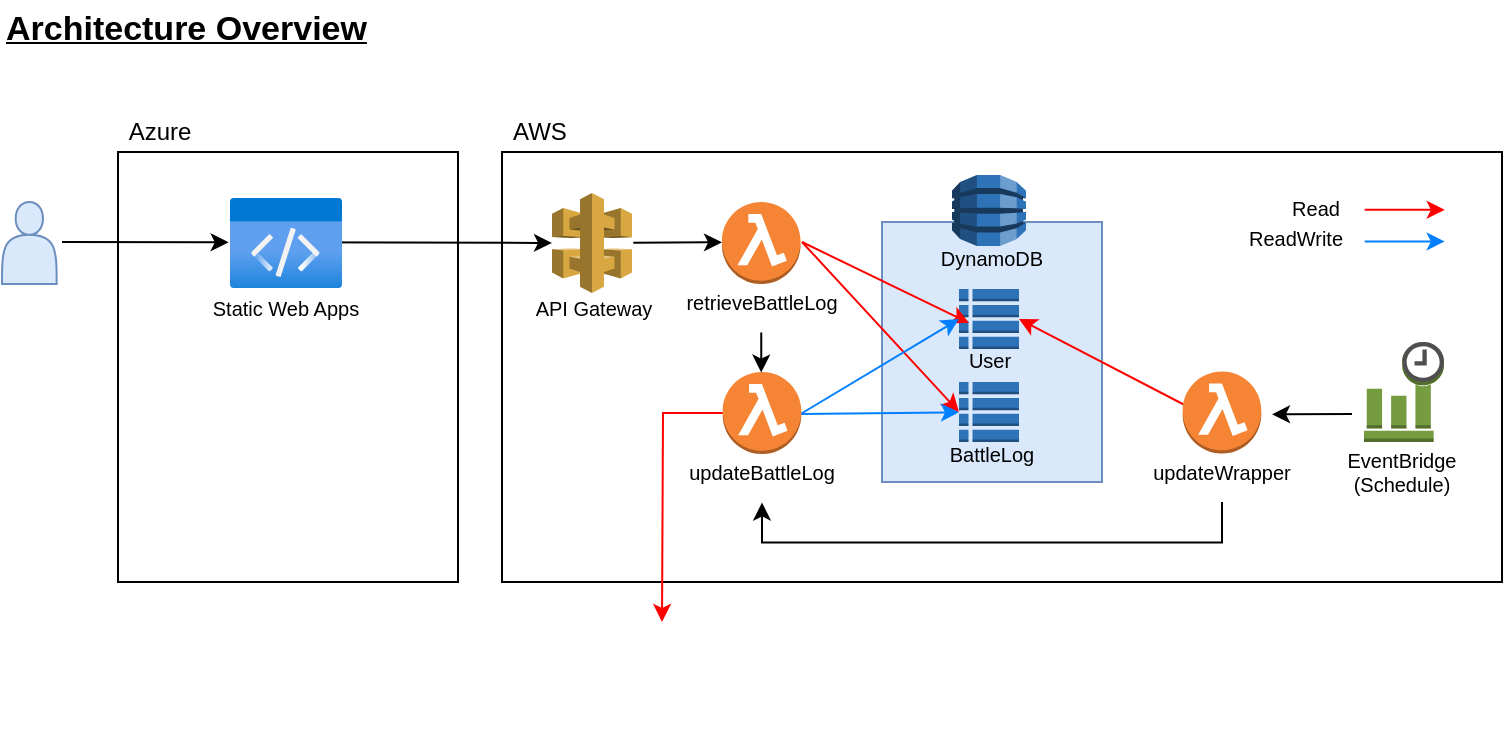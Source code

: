 <mxfile version="22.1.3" type="device" pages="3">
  <diagram id="-Fsm-Zb8NtQA3v9Cre14" name="Architecture Overview">
    <mxGraphModel dx="1031" dy="676" grid="0" gridSize="10" guides="1" tooltips="1" connect="1" arrows="1" fold="1" page="1" pageScale="1" pageWidth="850" pageHeight="1100" math="0" shadow="0">
      <root>
        <mxCell id="0" />
        <mxCell id="1" parent="0" />
        <mxCell id="SLdn9OUWIQRKfOFRABOn-5" value="" style="rounded=0;whiteSpace=wrap;html=1;fillColor=none;" parent="1" vertex="1">
          <mxGeometry x="290" y="96" width="500" height="215" as="geometry" />
        </mxCell>
        <mxCell id="SLdn9OUWIQRKfOFRABOn-28" value="" style="rounded=0;whiteSpace=wrap;html=1;fillColor=#dae8fc;strokeColor=#6c8ebf;" parent="1" vertex="1">
          <mxGeometry x="480" y="131" width="110" height="130" as="geometry" />
        </mxCell>
        <mxCell id="SLdn9OUWIQRKfOFRABOn-45" value="&lt;font style=&quot;font-size: 10px;&quot;&gt;User&lt;/font&gt;" style="text;html=1;strokeColor=none;fillColor=none;align=center;verticalAlign=middle;whiteSpace=wrap;rounded=0;" parent="1" vertex="1">
          <mxGeometry x="483.5" y="185.25" width="100" height="30" as="geometry" />
        </mxCell>
        <mxCell id="SLdn9OUWIQRKfOFRABOn-3" value="" style="rounded=0;whiteSpace=wrap;html=1;fillColor=none;" parent="1" vertex="1">
          <mxGeometry x="98" y="96" width="170" height="215" as="geometry" />
        </mxCell>
        <mxCell id="SLdn9OUWIQRKfOFRABOn-1" value="" style="shape=actor;whiteSpace=wrap;html=1;fillColor=#dae8fc;strokeColor=#6c8ebf;" parent="1" vertex="1">
          <mxGeometry x="40" y="121" width="27.33" height="41" as="geometry" />
        </mxCell>
        <mxCell id="SLdn9OUWIQRKfOFRABOn-4" value="Azure" style="text;html=1;strokeColor=none;fillColor=none;align=center;verticalAlign=middle;whiteSpace=wrap;rounded=0;" parent="1" vertex="1">
          <mxGeometry x="89" y="71" width="60" height="30" as="geometry" />
        </mxCell>
        <mxCell id="SLdn9OUWIQRKfOFRABOn-6" value="AWS" style="text;html=1;strokeColor=none;fillColor=none;align=center;verticalAlign=middle;whiteSpace=wrap;rounded=0;" parent="1" vertex="1">
          <mxGeometry x="279" y="71" width="60" height="30" as="geometry" />
        </mxCell>
        <mxCell id="SLdn9OUWIQRKfOFRABOn-26" style="edgeStyle=orthogonalEdgeStyle;rounded=0;orthogonalLoop=1;jettySize=auto;html=1;exitX=0.5;exitY=1;exitDx=0;exitDy=0;entryX=0.5;entryY=1;entryDx=0;entryDy=0;" parent="1" source="SLdn9OUWIQRKfOFRABOn-51" target="SLdn9OUWIQRKfOFRABOn-41" edge="1">
          <mxGeometry relative="1" as="geometry">
            <mxPoint x="638.145" y="341" as="sourcePoint" />
            <mxPoint x="548.5" y="474.5" as="targetPoint" />
            <Array as="points" />
          </mxGeometry>
        </mxCell>
        <mxCell id="SLdn9OUWIQRKfOFRABOn-13" value="" style="outlineConnect=0;dashed=0;verticalLabelPosition=bottom;verticalAlign=top;align=center;html=1;shape=mxgraph.aws3.dynamo_db;fillColor=#2E73B8;gradientColor=none;" parent="1" vertex="1">
          <mxGeometry x="515" y="107.5" width="37" height="35.5" as="geometry" />
        </mxCell>
        <mxCell id="SLdn9OUWIQRKfOFRABOn-15" value="" style="outlineConnect=0;dashed=0;verticalLabelPosition=bottom;verticalAlign=top;align=center;html=1;shape=mxgraph.aws3.api_gateway;fillColor=#D9A741;gradientColor=none;" parent="1" vertex="1">
          <mxGeometry x="315" y="116.5" width="40" height="50" as="geometry" />
        </mxCell>
        <mxCell id="SLdn9OUWIQRKfOFRABOn-17" value="" style="outlineConnect=0;dashed=0;verticalLabelPosition=bottom;verticalAlign=top;align=center;html=1;shape=mxgraph.aws3.table;fillColor=#2E73B8;gradientColor=none;" parent="1" vertex="1">
          <mxGeometry x="518.5" y="164.5" width="30" height="30" as="geometry" />
        </mxCell>
        <mxCell id="SLdn9OUWIQRKfOFRABOn-18" value="" style="outlineConnect=0;dashed=0;verticalLabelPosition=bottom;verticalAlign=top;align=center;html=1;shape=mxgraph.aws3.table;fillColor=#2E73B8;gradientColor=none;" parent="1" vertex="1">
          <mxGeometry x="518.5" y="211" width="30" height="30" as="geometry" />
        </mxCell>
        <mxCell id="SLdn9OUWIQRKfOFRABOn-19" value="" style="endArrow=classic;html=1;rounded=0;strokeColor=#FF0000;entryX=0;entryY=0.5;entryDx=0;entryDy=0;entryPerimeter=0;" parent="1" edge="1">
          <mxGeometry width="50" height="50" relative="1" as="geometry">
            <mxPoint x="440" y="141" as="sourcePoint" />
            <mxPoint x="523.5" y="181.5" as="targetPoint" />
          </mxGeometry>
        </mxCell>
        <mxCell id="SLdn9OUWIQRKfOFRABOn-21" value="" style="endArrow=classic;html=1;rounded=0;strokeColor=#FF0000;entryX=0;entryY=0.5;entryDx=0;entryDy=0;entryPerimeter=0;" parent="1" target="SLdn9OUWIQRKfOFRABOn-18" edge="1">
          <mxGeometry width="50" height="50" relative="1" as="geometry">
            <mxPoint x="440" y="141" as="sourcePoint" />
            <mxPoint x="534" y="192" as="targetPoint" />
          </mxGeometry>
        </mxCell>
        <mxCell id="SLdn9OUWIQRKfOFRABOn-22" value="" style="endArrow=classic;html=1;rounded=0;strokeColor=#FF0000;entryX=1;entryY=0.5;entryDx=0;entryDy=0;entryPerimeter=0;exitX=0;exitY=0.5;exitDx=0;exitDy=0;exitPerimeter=0;" parent="1" target="SLdn9OUWIQRKfOFRABOn-17" edge="1">
          <mxGeometry width="50" height="50" relative="1" as="geometry">
            <mxPoint x="640" y="227" as="sourcePoint" />
            <mxPoint x="534" y="242" as="targetPoint" />
          </mxGeometry>
        </mxCell>
        <mxCell id="SLdn9OUWIQRKfOFRABOn-23" value="" style="endArrow=classic;html=1;rounded=0;strokeColor=#007FFF;exitX=1;exitY=0.5;exitDx=0;exitDy=0;exitPerimeter=0;" parent="1" target="SLdn9OUWIQRKfOFRABOn-18" edge="1">
          <mxGeometry width="50" height="50" relative="1" as="geometry">
            <mxPoint x="439.29" y="227" as="sourcePoint" />
            <mxPoint x="530" y="91" as="targetPoint" />
          </mxGeometry>
        </mxCell>
        <mxCell id="SLdn9OUWIQRKfOFRABOn-25" value="" style="endArrow=classic;html=1;rounded=0;strokeColor=#007FFF;exitX=1;exitY=0.5;exitDx=0;exitDy=0;exitPerimeter=0;entryX=0;entryY=0.5;entryDx=0;entryDy=0;entryPerimeter=0;" parent="1" target="SLdn9OUWIQRKfOFRABOn-17" edge="1">
          <mxGeometry width="50" height="50" relative="1" as="geometry">
            <mxPoint x="439.29" y="227" as="sourcePoint" />
            <mxPoint x="534" y="241" as="targetPoint" />
          </mxGeometry>
        </mxCell>
        <mxCell id="SLdn9OUWIQRKfOFRABOn-27" style="edgeStyle=orthogonalEdgeStyle;rounded=0;orthogonalLoop=1;jettySize=auto;html=1;strokeColor=#FF0000;exitX=0;exitY=0.5;exitDx=0;exitDy=0;exitPerimeter=0;" parent="1" source="SLdn9OUWIQRKfOFRABOn-40" edge="1">
          <mxGeometry relative="1" as="geometry">
            <mxPoint x="280" y="311" as="sourcePoint" />
            <mxPoint x="370" y="331" as="targetPoint" />
          </mxGeometry>
        </mxCell>
        <mxCell id="SLdn9OUWIQRKfOFRABOn-35" value="" style="group" parent="1" vertex="1" connectable="0">
          <mxGeometry x="657" y="108.5" width="104.36" height="45.5" as="geometry" />
        </mxCell>
        <mxCell id="SLdn9OUWIQRKfOFRABOn-32" value="&lt;font style=&quot;font-size: 10px;&quot;&gt;ReadWrite&lt;/font&gt;" style="text;html=1;strokeColor=none;fillColor=none;align=center;verticalAlign=middle;whiteSpace=wrap;rounded=0;" parent="SLdn9OUWIQRKfOFRABOn-35" vertex="1">
          <mxGeometry y="15.5" width="60" height="30" as="geometry" />
        </mxCell>
        <mxCell id="SLdn9OUWIQRKfOFRABOn-31" value="&lt;font style=&quot;font-size: 10px;&quot;&gt;Read&lt;/font&gt;" style="text;html=1;strokeColor=none;fillColor=none;align=center;verticalAlign=middle;whiteSpace=wrap;rounded=0;" parent="SLdn9OUWIQRKfOFRABOn-35" vertex="1">
          <mxGeometry x="10.36" width="60" height="30" as="geometry" />
        </mxCell>
        <mxCell id="SLdn9OUWIQRKfOFRABOn-33" value="" style="endArrow=classic;html=1;rounded=0;strokeColor=#FF0000;exitX=1;exitY=0.25;exitDx=0;exitDy=0;" parent="SLdn9OUWIQRKfOFRABOn-35" edge="1">
          <mxGeometry width="50" height="50" relative="1" as="geometry">
            <mxPoint x="64.36" y="16.43" as="sourcePoint" />
            <mxPoint x="104.36" y="16.43" as="targetPoint" />
          </mxGeometry>
        </mxCell>
        <mxCell id="SLdn9OUWIQRKfOFRABOn-34" value="" style="endArrow=classic;html=1;rounded=0;strokeColor=#007FFF;exitX=1;exitY=0.25;exitDx=0;exitDy=0;" parent="SLdn9OUWIQRKfOFRABOn-35" edge="1">
          <mxGeometry width="50" height="50" relative="1" as="geometry">
            <mxPoint x="64.36" y="32.21" as="sourcePoint" />
            <mxPoint x="104.36" y="32.21" as="targetPoint" />
          </mxGeometry>
        </mxCell>
        <mxCell id="SLdn9OUWIQRKfOFRABOn-36" value="&lt;font style=&quot;font-size: 10px;&quot;&gt;API Gateway&lt;/font&gt;" style="text;html=1;strokeColor=none;fillColor=none;align=center;verticalAlign=middle;whiteSpace=wrap;rounded=0;" parent="1" vertex="1">
          <mxGeometry x="286" y="159.25" width="100" height="30" as="geometry" />
        </mxCell>
        <mxCell id="SLdn9OUWIQRKfOFRABOn-38" value="" style="group" parent="1" vertex="1" connectable="0">
          <mxGeometry x="369.64" y="121" width="100" height="65.25" as="geometry" />
        </mxCell>
        <mxCell id="SLdn9OUWIQRKfOFRABOn-10" value="" style="outlineConnect=0;dashed=0;verticalLabelPosition=bottom;verticalAlign=top;align=center;html=1;shape=mxgraph.aws3.lambda_function;fillColor=#F58534;gradientColor=none;" parent="SLdn9OUWIQRKfOFRABOn-38" vertex="1">
          <mxGeometry x="30.36" width="39.29" height="41" as="geometry" />
        </mxCell>
        <mxCell id="SLdn9OUWIQRKfOFRABOn-37" value="&lt;font style=&quot;font-size: 10px;&quot;&gt;retrieveBattleLog&lt;/font&gt;" style="text;html=1;strokeColor=none;fillColor=none;align=center;verticalAlign=middle;whiteSpace=wrap;rounded=0;" parent="SLdn9OUWIQRKfOFRABOn-38" vertex="1">
          <mxGeometry y="35.25" width="100" height="30" as="geometry" />
        </mxCell>
        <mxCell id="SLdn9OUWIQRKfOFRABOn-48" value="" style="endArrow=classic;html=1;rounded=0;" parent="SLdn9OUWIQRKfOFRABOn-38" edge="1">
          <mxGeometry width="50" height="50" relative="1" as="geometry">
            <mxPoint x="-13.99" y="20.32" as="sourcePoint" />
            <mxPoint x="30.36" y="20.16" as="targetPoint" />
          </mxGeometry>
        </mxCell>
        <mxCell id="SLdn9OUWIQRKfOFRABOn-39" value="" style="group" parent="1" vertex="1" connectable="0">
          <mxGeometry x="370" y="206" width="100" height="65.25" as="geometry" />
        </mxCell>
        <mxCell id="SLdn9OUWIQRKfOFRABOn-40" value="" style="outlineConnect=0;dashed=0;verticalLabelPosition=bottom;verticalAlign=top;align=center;html=1;shape=mxgraph.aws3.lambda_function;fillColor=#F58534;gradientColor=none;" parent="SLdn9OUWIQRKfOFRABOn-39" vertex="1">
          <mxGeometry x="30.36" width="39.29" height="41" as="geometry" />
        </mxCell>
        <mxCell id="SLdn9OUWIQRKfOFRABOn-41" value="&lt;font style=&quot;font-size: 10px;&quot;&gt;updateBattleLog&lt;/font&gt;" style="text;html=1;strokeColor=none;fillColor=none;align=center;verticalAlign=middle;whiteSpace=wrap;rounded=0;" parent="SLdn9OUWIQRKfOFRABOn-39" vertex="1">
          <mxGeometry y="35.25" width="100" height="30" as="geometry" />
        </mxCell>
        <mxCell id="SLdn9OUWIQRKfOFRABOn-42" value="" style="endArrow=classic;html=1;rounded=0;entryX=-0.012;entryY=0.515;entryDx=0;entryDy=0;entryPerimeter=0;" parent="1" edge="1">
          <mxGeometry width="50" height="50" relative="1" as="geometry">
            <mxPoint x="70" y="141" as="sourcePoint" />
            <mxPoint x="153.328" y="141.183" as="targetPoint" />
          </mxGeometry>
        </mxCell>
        <mxCell id="SLdn9OUWIQRKfOFRABOn-43" value="" style="endArrow=classic;html=1;rounded=0;" parent="1" edge="1">
          <mxGeometry width="50" height="50" relative="1" as="geometry">
            <mxPoint x="176" y="141.16" as="sourcePoint" />
            <mxPoint x="315" y="141.457" as="targetPoint" />
          </mxGeometry>
        </mxCell>
        <mxCell id="SLdn9OUWIQRKfOFRABOn-44" value="&lt;font style=&quot;font-size: 10px;&quot;&gt;DynamoDB&lt;/font&gt;" style="text;html=1;strokeColor=none;fillColor=none;align=center;verticalAlign=middle;whiteSpace=wrap;rounded=0;" parent="1" vertex="1">
          <mxGeometry x="485" y="134.25" width="100" height="30" as="geometry" />
        </mxCell>
        <mxCell id="SLdn9OUWIQRKfOFRABOn-47" value="&lt;font style=&quot;font-size: 10px;&quot;&gt;BattleLog&lt;/font&gt;" style="text;html=1;strokeColor=none;fillColor=none;align=center;verticalAlign=middle;whiteSpace=wrap;rounded=0;" parent="1" vertex="1">
          <mxGeometry x="485" y="232" width="100" height="30" as="geometry" />
        </mxCell>
        <mxCell id="SLdn9OUWIQRKfOFRABOn-49" value="" style="group" parent="1" vertex="1" connectable="0">
          <mxGeometry x="600" y="205.75" width="100" height="65.25" as="geometry" />
        </mxCell>
        <mxCell id="SLdn9OUWIQRKfOFRABOn-50" value="" style="outlineConnect=0;dashed=0;verticalLabelPosition=bottom;verticalAlign=top;align=center;html=1;shape=mxgraph.aws3.lambda_function;fillColor=#F58534;gradientColor=none;" parent="SLdn9OUWIQRKfOFRABOn-49" vertex="1">
          <mxGeometry x="30.36" width="39.29" height="41" as="geometry" />
        </mxCell>
        <mxCell id="SLdn9OUWIQRKfOFRABOn-51" value="&lt;font style=&quot;font-size: 10px;&quot;&gt;updateWrapper&lt;/font&gt;" style="text;html=1;strokeColor=none;fillColor=none;align=center;verticalAlign=middle;whiteSpace=wrap;rounded=0;" parent="SLdn9OUWIQRKfOFRABOn-49" vertex="1">
          <mxGeometry y="35.25" width="100" height="30" as="geometry" />
        </mxCell>
        <mxCell id="SLdn9OUWIQRKfOFRABOn-53" value="" style="group" parent="1" vertex="1" connectable="0">
          <mxGeometry x="690" y="191" width="100" height="80" as="geometry" />
        </mxCell>
        <mxCell id="SLdn9OUWIQRKfOFRABOn-16" value="" style="outlineConnect=0;dashed=0;verticalLabelPosition=bottom;verticalAlign=top;align=center;html=1;shape=mxgraph.aws3.event_time_based;fillColor=#759C3E;gradientColor=none;" parent="SLdn9OUWIQRKfOFRABOn-53" vertex="1">
          <mxGeometry x="31" width="40" height="50" as="geometry" />
        </mxCell>
        <mxCell id="SLdn9OUWIQRKfOFRABOn-52" value="&lt;font style=&quot;font-size: 10px;&quot;&gt;EventBridge&lt;br style=&quot;font-size: 10px;&quot;&gt;(Schedule)&lt;br style=&quot;font-size: 10px;&quot;&gt;&lt;/font&gt;" style="text;html=1;strokeColor=none;fillColor=none;align=center;verticalAlign=middle;whiteSpace=wrap;rounded=0;fontSize=10;" parent="SLdn9OUWIQRKfOFRABOn-53" vertex="1">
          <mxGeometry y="50" width="100" height="30" as="geometry" />
        </mxCell>
        <mxCell id="SLdn9OUWIQRKfOFRABOn-55" value="" style="endArrow=classic;html=1;rounded=0;" parent="SLdn9OUWIQRKfOFRABOn-53" edge="1">
          <mxGeometry width="50" height="50" relative="1" as="geometry">
            <mxPoint x="25" y="36" as="sourcePoint" />
            <mxPoint x="-15" y="36.16" as="targetPoint" />
          </mxGeometry>
        </mxCell>
        <mxCell id="SLdn9OUWIQRKfOFRABOn-56" value="" style="shape=image;verticalLabelPosition=bottom;labelBackgroundColor=default;verticalAlign=top;aspect=fixed;imageAspect=0;image=https://www.streetfighter.com/6/buckler/assets/images/common/logo_buckler_ja.png;" parent="1" vertex="1">
          <mxGeometry x="301.63" y="331" width="183.37" height="60" as="geometry" />
        </mxCell>
        <mxCell id="SLdn9OUWIQRKfOFRABOn-59" value="" style="group" parent="1" vertex="1" connectable="0">
          <mxGeometry x="132" y="118.75" width="100" height="70.5" as="geometry" />
        </mxCell>
        <mxCell id="SLdn9OUWIQRKfOFRABOn-2" value="" style="image;aspect=fixed;html=1;points=[];align=center;fontSize=12;image=img/lib/azure2/general/Code.svg;" parent="SLdn9OUWIQRKfOFRABOn-59" vertex="1">
          <mxGeometry x="22" width="56" height="45.5" as="geometry" />
        </mxCell>
        <mxCell id="SLdn9OUWIQRKfOFRABOn-29" value="&lt;font style=&quot;font-size: 10px;&quot;&gt;Static Web Apps&lt;/font&gt;" style="text;html=1;strokeColor=none;fillColor=none;align=center;verticalAlign=middle;whiteSpace=wrap;rounded=0;" parent="SLdn9OUWIQRKfOFRABOn-59" vertex="1">
          <mxGeometry y="40.5" width="100" height="30" as="geometry" />
        </mxCell>
        <mxCell id="SLdn9OUWIQRKfOFRABOn-61" style="edgeStyle=orthogonalEdgeStyle;rounded=0;orthogonalLoop=1;jettySize=auto;html=1;exitX=0.5;exitY=1;exitDx=0;exitDy=0;" parent="1" source="SLdn9OUWIQRKfOFRABOn-37" target="SLdn9OUWIQRKfOFRABOn-40" edge="1">
          <mxGeometry relative="1" as="geometry" />
        </mxCell>
        <mxCell id="QjS1-dtSFMJ1I2xEOOv9-1" value="&lt;b&gt;&lt;font style=&quot;font-size: 17px;&quot;&gt;&lt;u&gt;Architecture Overview&lt;/u&gt;&lt;/font&gt;&lt;/b&gt;" style="text;html=1;strokeColor=none;fillColor=none;align=left;verticalAlign=middle;whiteSpace=wrap;rounded=0;" parent="1" vertex="1">
          <mxGeometry x="40" y="20" width="210" height="30" as="geometry" />
        </mxCell>
      </root>
    </mxGraphModel>
  </diagram>
  <diagram id="R5gwErk_It804KRlVkgy" name="DB Design">
    <mxGraphModel dx="1031" dy="676" grid="0" gridSize="10" guides="1" tooltips="1" connect="1" arrows="1" fold="1" page="1" pageScale="1" pageWidth="850" pageHeight="1100" math="0" shadow="0">
      <root>
        <mxCell id="0" />
        <mxCell id="1" parent="0" />
        <mxCell id="MRrxhiVudbIoeR27RYw8-7" value="下記の２つのテーブルを定義する。&lt;br&gt;- &lt;b&gt;User&lt;/b&gt;&lt;br&gt;&amp;nbsp; - データ取得対象ユーザーの情報を保持する。&lt;br&gt;&amp;nbsp; - 対戦情報に含まれない「現在使用しているキャラクター」、及び「現在使用しているキャラクターのLP」を保持する。&lt;br&gt;- &lt;b&gt;BattleLog&lt;/b&gt;&lt;br&gt;&amp;nbsp; - 対戦情報を保持する。&lt;br&gt;&amp;nbsp; - BUCKLER&#39;S BOOT CAMPから取得したオリジナルのJSONと、参照機能用に情報を絞った縮小版のJSONを保持する。&lt;br&gt;&amp;nbsp; - プライマリキーは下記の通り。&lt;br&gt;&amp;nbsp; &amp;nbsp; - パーティションキー : UserCode&lt;br&gt;&amp;nbsp; &amp;nbsp; - ソートキー : UploadedAt&lt;br&gt;&amp;nbsp; - セカンダリインデックスは作成しない。&lt;br&gt;&lt;br&gt;&lt;b&gt;サイズの見積り&lt;/b&gt;&lt;br&gt;- 1レコードは約4.5KB&lt;br&gt;&amp;nbsp; - オリジナルのJSON : 約3.6KB&lt;br&gt;&amp;nbsp; - 縮小版のJSON : 約0.6KB&lt;br&gt;- DBに格納するデータ量は最終的なレコード件数を200万件と想定すると 4.5KB * 2000000 = 9GB（無料枠内の25GBに収まる）&lt;br&gt;- 参照機能から1度にクエリするデータ量は１日100対戦したとして10日分の1,000件。0.6KB * 1000 = 0.6MB" style="text;html=1;strokeColor=#666666;fillColor=#f5f5f5;align=left;verticalAlign=top;whiteSpace=wrap;rounded=0;fontColor=#333333;spacingLeft=3;" parent="1" vertex="1">
          <mxGeometry x="50" y="80" width="740" height="280" as="geometry" />
        </mxCell>
        <mxCell id="MRrxhiVudbIoeR27RYw8-1" value="DynamoDB Table Design" style="text;html=1;strokeColor=none;fillColor=none;align=center;verticalAlign=middle;whiteSpace=wrap;rounded=0;fontStyle=5;fontSize=17;" parent="1" vertex="1">
          <mxGeometry x="27" y="30" width="210" height="30" as="geometry" />
        </mxCell>
        <mxCell id="MRrxhiVudbIoeR27RYw8-2" value="BattleLog" style="swimlane;fontStyle=0;childLayout=stackLayout;horizontal=1;startSize=30;horizontalStack=0;resizeParent=1;resizeParentMax=0;resizeLast=0;collapsible=1;marginBottom=0;whiteSpace=wrap;html=1;" parent="1" vertex="1">
          <mxGeometry x="320" y="410" width="140" height="150" as="geometry">
            <mxRectangle x="55" y="70" width="90" height="30" as="alternateBounds" />
          </mxGeometry>
        </mxCell>
        <mxCell id="MRrxhiVudbIoeR27RYw8-3" value="[P] UserCode" style="text;strokeColor=none;fillColor=none;align=left;verticalAlign=middle;spacingLeft=4;spacingRight=4;overflow=hidden;points=[[0,0.5],[1,0.5]];portConstraint=eastwest;rotatable=0;whiteSpace=wrap;html=1;" parent="MRrxhiVudbIoeR27RYw8-2" vertex="1">
          <mxGeometry y="30" width="140" height="30" as="geometry" />
        </mxCell>
        <mxCell id="MRrxhiVudbIoeR27RYw8-4" value="[S] UploadedAt" style="text;strokeColor=none;fillColor=none;align=left;verticalAlign=middle;spacingLeft=4;spacingRight=4;overflow=hidden;points=[[0,0.5],[1,0.5]];portConstraint=eastwest;rotatable=0;whiteSpace=wrap;html=1;" parent="MRrxhiVudbIoeR27RYw8-2" vertex="1">
          <mxGeometry y="60" width="140" height="30" as="geometry" />
        </mxCell>
        <mxCell id="MRrxhiVudbIoeR27RYw8-5" value="Replay" style="text;strokeColor=none;fillColor=none;align=left;verticalAlign=middle;spacingLeft=4;spacingRight=4;overflow=hidden;points=[[0,0.5],[1,0.5]];portConstraint=eastwest;rotatable=0;whiteSpace=wrap;html=1;" parent="MRrxhiVudbIoeR27RYw8-2" vertex="1">
          <mxGeometry y="90" width="140" height="30" as="geometry" />
        </mxCell>
        <mxCell id="R9ICjo6Tj-ol_J4_DQli-5" value="ReplayReduced" style="text;strokeColor=none;fillColor=none;align=left;verticalAlign=middle;spacingLeft=4;spacingRight=4;overflow=hidden;points=[[0,0.5],[1,0.5]];portConstraint=eastwest;rotatable=0;whiteSpace=wrap;html=1;" parent="MRrxhiVudbIoeR27RYw8-2" vertex="1">
          <mxGeometry y="120" width="140" height="30" as="geometry" />
        </mxCell>
        <mxCell id="MRrxhiVudbIoeR27RYw8-8" value="&lt;div style=&quot;font-size: 7px;&quot;&gt;&lt;span style=&quot;background-color: initial;&quot;&gt;&lt;br&gt;&lt;/span&gt;&lt;/div&gt;&lt;div style=&quot;font-size: 7px;&quot;&gt;&lt;span style=&quot;background-color: initial;&quot;&gt;&lt;br&gt;&lt;/span&gt;&lt;/div&gt;&lt;div style=&quot;font-size: 7px;&quot;&gt;&lt;span style=&quot;background-color: initial;&quot;&gt;&lt;br&gt;&lt;/span&gt;&lt;/div&gt;&lt;div style=&quot;font-size: 7px;&quot;&gt;&lt;span style=&quot;background-color: initial;&quot;&gt;&amp;nbsp; &amp;nbsp; &amp;nbsp; &amp;nbsp; &quot;player2_info&quot;: {&lt;/span&gt;&lt;br&gt;&lt;/div&gt;&lt;div style=&quot;font-size: 7px;&quot;&gt;&amp;nbsp; &amp;nbsp; &amp;nbsp; &amp;nbsp; &amp;nbsp; &quot;allow_cross_play&quot;: true,&lt;/div&gt;&lt;div style=&quot;font-size: 7px;&quot;&gt;&amp;nbsp; &amp;nbsp; &amp;nbsp; &amp;nbsp; &amp;nbsp; &quot;battle_input_type&quot;: 1,&lt;/div&gt;&lt;div style=&quot;font-size: 7px;&quot;&gt;&amp;nbsp; &amp;nbsp; &amp;nbsp; &amp;nbsp; &amp;nbsp; &quot;character_id&quot;: 12,&lt;/div&gt;&lt;div style=&quot;font-size: 7px;&quot;&gt;&amp;nbsp; &amp;nbsp; &amp;nbsp; &amp;nbsp; &amp;nbsp; &quot;home_id&quot;: 85,&lt;/div&gt;&lt;div style=&quot;font-size: 7px;&quot;&gt;&amp;nbsp; &amp;nbsp; &amp;nbsp; &amp;nbsp; &amp;nbsp; &quot;league_point&quot;: 15623,&lt;/div&gt;&lt;div style=&quot;font-size: 7px;&quot;&gt;&amp;nbsp; &amp;nbsp; &amp;nbsp; &amp;nbsp; &amp;nbsp; &quot;league_rank&quot;: 28,&lt;/div&gt;&lt;div style=&quot;font-size: 7px;&quot;&gt;&amp;nbsp; &amp;nbsp; &amp;nbsp; &amp;nbsp; &amp;nbsp; &quot;main_circle&quot;: {&lt;/div&gt;&lt;div style=&quot;font-size: 7px;&quot;&gt;&amp;nbsp; &amp;nbsp; &amp;nbsp; &amp;nbsp; &amp;nbsp; &amp;nbsp; &quot;circle_id&quot;: &quot;&quot;,&lt;/div&gt;&lt;div style=&quot;font-size: 7px;&quot;&gt;&amp;nbsp; &amp;nbsp; &amp;nbsp; &amp;nbsp; &amp;nbsp; &amp;nbsp; &quot;circle_name&quot;: &quot;&quot;,&lt;/div&gt;&lt;div style=&quot;font-size: 7px;&quot;&gt;&amp;nbsp; &amp;nbsp; &amp;nbsp; &amp;nbsp; &amp;nbsp; &amp;nbsp; &quot;data_exist&quot;: false,&lt;/div&gt;&lt;div style=&quot;font-size: 7px;&quot;&gt;&amp;nbsp; &amp;nbsp; &amp;nbsp; &amp;nbsp; &amp;nbsp; &amp;nbsp; &quot;emblem&quot;: {&lt;/div&gt;&lt;div style=&quot;font-size: 7px;&quot;&gt;&amp;nbsp; &amp;nbsp; &amp;nbsp; &amp;nbsp; &amp;nbsp; &amp;nbsp; &amp;nbsp; &quot;emblem_base&quot;: 0,&lt;/div&gt;&lt;div style=&quot;font-size: 7px;&quot;&gt;&amp;nbsp; &amp;nbsp; &amp;nbsp; &amp;nbsp; &amp;nbsp; &amp;nbsp; &amp;nbsp; &quot;emblem_base_color&quot;: 0,&lt;/div&gt;&lt;div style=&quot;font-size: 7px;&quot;&gt;&amp;nbsp; &amp;nbsp; &amp;nbsp; &amp;nbsp; &amp;nbsp; &amp;nbsp; &amp;nbsp; &quot;emblem_frame&quot;: 0,&lt;/div&gt;&lt;div style=&quot;font-size: 7px;&quot;&gt;&amp;nbsp; &amp;nbsp; &amp;nbsp; &amp;nbsp; &amp;nbsp; &amp;nbsp; &amp;nbsp; &quot;emblem_frame_color&quot;: 0,&lt;/div&gt;&lt;div style=&quot;font-size: 7px;&quot;&gt;&amp;nbsp; &amp;nbsp; &amp;nbsp; &amp;nbsp; &amp;nbsp; &amp;nbsp; &amp;nbsp; &quot;emblem_pattern&quot;: 0,&lt;/div&gt;&lt;div style=&quot;font-size: 7px;&quot;&gt;&amp;nbsp; &amp;nbsp; &amp;nbsp; &amp;nbsp; &amp;nbsp; &amp;nbsp; &amp;nbsp; &quot;emblem_pattern_color&quot;: 0,&lt;/div&gt;&lt;div style=&quot;font-size: 7px;&quot;&gt;&amp;nbsp; &amp;nbsp; &amp;nbsp; &amp;nbsp; &amp;nbsp; &amp;nbsp; &amp;nbsp; &quot;emblem_pattern_horizontal_inversion&quot;: false,&lt;/div&gt;&lt;div style=&quot;font-size: 7px;&quot;&gt;&amp;nbsp; &amp;nbsp; &amp;nbsp; &amp;nbsp; &amp;nbsp; &amp;nbsp; &amp;nbsp; &quot;emblem_pattern_vertical_inversion&quot;: false,&lt;/div&gt;&lt;div style=&quot;font-size: 7px;&quot;&gt;&amp;nbsp; &amp;nbsp; &amp;nbsp; &amp;nbsp; &amp;nbsp; &amp;nbsp; &amp;nbsp; &quot;emblem_processing&quot;: 0,&lt;/div&gt;&lt;div style=&quot;font-size: 7px;&quot;&gt;&amp;nbsp; &amp;nbsp; &amp;nbsp; &amp;nbsp; &amp;nbsp; &amp;nbsp; &amp;nbsp; &quot;emblem_symbol1&quot;: 0,&lt;/div&gt;&lt;div style=&quot;font-size: 7px;&quot;&gt;&amp;nbsp; &amp;nbsp; &amp;nbsp; &amp;nbsp; &amp;nbsp; &amp;nbsp; &amp;nbsp; &quot;emblem_symbol1_clipping&quot;: false,&lt;/div&gt;&lt;div style=&quot;font-size: 7px;&quot;&gt;&amp;nbsp; &amp;nbsp; &amp;nbsp; &amp;nbsp; &amp;nbsp; &amp;nbsp; &amp;nbsp; &quot;emblem_symbol1_color&quot;: 0,&lt;/div&gt;&lt;div style=&quot;font-size: 7px;&quot;&gt;&amp;nbsp; &amp;nbsp; &amp;nbsp; &amp;nbsp; &amp;nbsp; &amp;nbsp; &amp;nbsp; &quot;emblem_symbol1_horizontal_inversion&quot;: false,&lt;/div&gt;&lt;div style=&quot;font-size: 7px;&quot;&gt;&amp;nbsp; &amp;nbsp; &amp;nbsp; &amp;nbsp; &amp;nbsp; &amp;nbsp; &amp;nbsp; &quot;emblem_symbol1_vertical_inversion&quot;: false,&lt;/div&gt;&lt;div style=&quot;font-size: 7px;&quot;&gt;&amp;nbsp; &amp;nbsp; &amp;nbsp; &amp;nbsp; &amp;nbsp; &amp;nbsp; &amp;nbsp; &quot;emblem_symbol2&quot;: 0,&lt;/div&gt;&lt;div style=&quot;font-size: 7px;&quot;&gt;&amp;nbsp; &amp;nbsp; &amp;nbsp; &amp;nbsp; &amp;nbsp; &amp;nbsp; &amp;nbsp; &quot;emblem_symbol2_clipping&quot;: false,&lt;/div&gt;&lt;div style=&quot;font-size: 7px;&quot;&gt;&amp;nbsp; &amp;nbsp; &amp;nbsp; &amp;nbsp; &amp;nbsp; &amp;nbsp; &amp;nbsp; &quot;emblem_symbol2_color&quot;: 0,&lt;/div&gt;&lt;div style=&quot;font-size: 7px;&quot;&gt;&amp;nbsp; &amp;nbsp; &amp;nbsp; &amp;nbsp; &amp;nbsp; &amp;nbsp; &amp;nbsp; &quot;emblem_symbol2_horizontal_inversion&quot;: false,&lt;/div&gt;&lt;div style=&quot;font-size: 7px;&quot;&gt;&amp;nbsp; &amp;nbsp; &amp;nbsp; &amp;nbsp; &amp;nbsp; &amp;nbsp; &amp;nbsp; &quot;emblem_symbol2_vertical_inversion&quot;: false&lt;/div&gt;&lt;div style=&quot;font-size: 7px;&quot;&gt;&amp;nbsp; &amp;nbsp; &amp;nbsp; &amp;nbsp; &amp;nbsp; &amp;nbsp; },&lt;/div&gt;&lt;div style=&quot;font-size: 7px;&quot;&gt;&amp;nbsp; &amp;nbsp; &amp;nbsp; &amp;nbsp; &amp;nbsp; &amp;nbsp; &quot;leader&quot;: {&lt;/div&gt;&lt;div style=&quot;font-size: 7px;&quot;&gt;&amp;nbsp; &amp;nbsp; &amp;nbsp; &amp;nbsp; &amp;nbsp; &amp;nbsp; &amp;nbsp; &quot;fighter_id&quot;: &quot;&quot;,&lt;/div&gt;&lt;div style=&quot;font-size: 7px;&quot;&gt;&amp;nbsp; &amp;nbsp; &amp;nbsp; &amp;nbsp; &amp;nbsp; &amp;nbsp; &amp;nbsp; &quot;platform_id&quot;: 0,&lt;/div&gt;&lt;div style=&quot;font-size: 7px;&quot;&gt;&amp;nbsp; &amp;nbsp; &amp;nbsp; &amp;nbsp; &amp;nbsp; &amp;nbsp; &amp;nbsp; &quot;short_id&quot;: 0&lt;/div&gt;&lt;div style=&quot;font-size: 7px;&quot;&gt;&amp;nbsp; &amp;nbsp; &amp;nbsp; &amp;nbsp; &amp;nbsp; &amp;nbsp; }&lt;/div&gt;&lt;div style=&quot;font-size: 7px;&quot;&gt;&amp;nbsp; &amp;nbsp; &amp;nbsp; &amp;nbsp; &amp;nbsp; },&lt;/div&gt;&lt;div style=&quot;font-size: 7px;&quot;&gt;&amp;nbsp; &amp;nbsp; &amp;nbsp; &amp;nbsp; &amp;nbsp; &quot;master_league&quot;: 0,&lt;/div&gt;&lt;div style=&quot;font-size: 7px;&quot;&gt;&amp;nbsp; &amp;nbsp; &amp;nbsp; &amp;nbsp; &amp;nbsp; &quot;master_rating&quot;: 0,&lt;/div&gt;&lt;div style=&quot;font-size: 7px;&quot;&gt;&amp;nbsp; &amp;nbsp; &amp;nbsp; &amp;nbsp; &amp;nbsp; &quot;master_rating_ranking&quot;: 0,&lt;/div&gt;&lt;div style=&quot;font-size: 7px;&quot;&gt;&amp;nbsp; &amp;nbsp; &amp;nbsp; &amp;nbsp; &amp;nbsp; &quot;player&quot;: {&lt;/div&gt;&lt;div style=&quot;font-size: 7px;&quot;&gt;&amp;nbsp; &amp;nbsp; &amp;nbsp; &amp;nbsp; &amp;nbsp; &amp;nbsp; &quot;fighter_id&quot;: &quot;Fluffypanda&quot;,&lt;/div&gt;&lt;div style=&quot;font-size: 7px;&quot;&gt;&amp;nbsp; &amp;nbsp; &amp;nbsp; &amp;nbsp; &amp;nbsp; &amp;nbsp; &quot;platform_id&quot;: 2,&lt;/div&gt;&lt;div style=&quot;font-size: 7px;&quot;&gt;&amp;nbsp; &amp;nbsp; &amp;nbsp; &amp;nbsp; &amp;nbsp; &amp;nbsp; &quot;short_id&quot;: 3106646257,&lt;/div&gt;&lt;div style=&quot;font-size: 7px;&quot;&gt;&amp;nbsp; &amp;nbsp; &amp;nbsp; &amp;nbsp; &amp;nbsp; &amp;nbsp; &quot;platform_name&quot;: &quot;PlayStation&quot;,&lt;/div&gt;&lt;div style=&quot;font-size: 7px;&quot;&gt;&amp;nbsp; &amp;nbsp; &amp;nbsp; &amp;nbsp; &amp;nbsp; &amp;nbsp; &quot;platform_tool_name&quot;: &quot;playstation&quot;&lt;/div&gt;&lt;div style=&quot;font-size: 7px;&quot;&gt;&amp;nbsp; &amp;nbsp; &amp;nbsp; &amp;nbsp; &amp;nbsp; },&lt;/div&gt;&lt;div style=&quot;font-size: 7px;&quot;&gt;&amp;nbsp; &amp;nbsp; &amp;nbsp; &amp;nbsp; &amp;nbsp; &quot;playing_character_id&quot;: 12,&lt;/div&gt;&lt;div style=&quot;font-size: 7px;&quot;&gt;&amp;nbsp; &amp;nbsp; &amp;nbsp; &amp;nbsp; &amp;nbsp; &quot;round_results&quot;: [&lt;/div&gt;&lt;div style=&quot;font-size: 7px;&quot;&gt;&amp;nbsp; &amp;nbsp; &amp;nbsp; &amp;nbsp; &amp;nbsp; &amp;nbsp; 0,&lt;/div&gt;&lt;div style=&quot;font-size: 7px;&quot;&gt;&amp;nbsp; &amp;nbsp; &amp;nbsp; &amp;nbsp; &amp;nbsp; &amp;nbsp; 1,&lt;/div&gt;&lt;div style=&quot;font-size: 7px;&quot;&gt;&amp;nbsp; &amp;nbsp; &amp;nbsp; &amp;nbsp; &amp;nbsp; &amp;nbsp; 2&lt;/div&gt;&lt;div style=&quot;font-size: 7px;&quot;&gt;&amp;nbsp; &amp;nbsp; &amp;nbsp; &amp;nbsp; &amp;nbsp; ],&lt;/div&gt;&lt;div style=&quot;font-size: 7px;&quot;&gt;&amp;nbsp; &amp;nbsp; &amp;nbsp; &amp;nbsp; &amp;nbsp; &quot;title_plate&quot;: 10001,&lt;/div&gt;&lt;div style=&quot;font-size: 7px;&quot;&gt;&amp;nbsp; &amp;nbsp; &amp;nbsp; &amp;nbsp; &amp;nbsp; &quot;character_name&quot;: &quot;リリー&quot;,&lt;/div&gt;&lt;div style=&quot;font-size: 7px;&quot;&gt;&amp;nbsp; &amp;nbsp; &amp;nbsp; &amp;nbsp; &amp;nbsp; &quot;character_tool_name&quot;: &quot;lily&quot;,&lt;/div&gt;&lt;div style=&quot;font-size: 7px;&quot;&gt;&amp;nbsp; &amp;nbsp; &amp;nbsp; &amp;nbsp; &amp;nbsp; &quot;playing_character_name&quot;: &quot;リリー&quot;,&lt;/div&gt;&lt;div style=&quot;font-size: 7px;&quot;&gt;&amp;nbsp; &amp;nbsp; &amp;nbsp; &amp;nbsp; &amp;nbsp; &quot;playing_character_tool_name&quot;: &quot;lily&quot;,&lt;/div&gt;&lt;div style=&quot;font-size: 7px;&quot;&gt;&amp;nbsp; &amp;nbsp; &amp;nbsp; &amp;nbsp; &amp;nbsp; &quot;title_data&quot;: {&lt;/div&gt;&lt;div style=&quot;font-size: 7px;&quot;&gt;&amp;nbsp; &amp;nbsp; &amp;nbsp; &amp;nbsp; &amp;nbsp; &amp;nbsp; &quot;title_data_id&quot;: 10001,&lt;/div&gt;&lt;div style=&quot;font-size: 7px;&quot;&gt;&amp;nbsp; &amp;nbsp; &amp;nbsp; &amp;nbsp; &amp;nbsp; &amp;nbsp; &quot;title_data_grade_id&quot;: 1,&lt;/div&gt;&lt;div style=&quot;font-size: 7px;&quot;&gt;&amp;nbsp; &amp;nbsp; &amp;nbsp; &amp;nbsp; &amp;nbsp; &amp;nbsp; &quot;title_data_grade_name&quot;: &quot;銅&quot;,&lt;/div&gt;&lt;div style=&quot;font-size: 7px;&quot;&gt;&amp;nbsp; &amp;nbsp; &amp;nbsp; &amp;nbsp; &amp;nbsp; &amp;nbsp; &quot;title_data_plate_id&quot;: 122,&lt;/div&gt;&lt;div style=&quot;font-size: 7px;&quot;&gt;&amp;nbsp; &amp;nbsp; &amp;nbsp; &amp;nbsp; &amp;nbsp; &amp;nbsp; &quot;title_data_plate_name&quot;: &quot;122-8bb65d811510d0e60b605476864239&quot;,&lt;/div&gt;&lt;div style=&quot;font-size: 7px;&quot;&gt;&amp;nbsp; &amp;nbsp; &amp;nbsp; &amp;nbsp; &amp;nbsp; &amp;nbsp; &quot;title_data_val&quot;: &quot;よろしくお願いします&quot;&lt;/div&gt;&lt;div style=&quot;font-size: 7px;&quot;&gt;&amp;nbsp; &amp;nbsp; &amp;nbsp; &amp;nbsp; &amp;nbsp; },&lt;/div&gt;&lt;div style=&quot;font-size: 7px;&quot;&gt;&amp;nbsp; &amp;nbsp; &amp;nbsp; &amp;nbsp; &amp;nbsp; &quot;battle_input_type_name&quot;: &quot;[t]モダン&quot;&lt;/div&gt;&lt;div style=&quot;font-size: 7px;&quot;&gt;&amp;nbsp; &amp;nbsp; &amp;nbsp; &amp;nbsp; },&lt;/div&gt;&lt;div style=&quot;font-size: 7px;&quot;&gt;&lt;font color=&quot;#ff0000&quot;&gt;&amp;nbsp; &amp;nbsp; &amp;nbsp; &amp;nbsp; &quot;replay_battle_sub_type&quot;: 1,&lt;/font&gt;&lt;/div&gt;&lt;div style=&quot;font-size: 7px;&quot;&gt;&lt;font color=&quot;#ff0000&quot;&gt;&amp;nbsp; &amp;nbsp; &amp;nbsp; &amp;nbsp; &quot;replay_battle_type&quot;: 1,&lt;/font&gt;&lt;/div&gt;&lt;div style=&quot;font-size: 7px;&quot;&gt;&lt;font color=&quot;#ff0000&quot;&gt;&amp;nbsp; &amp;nbsp; &amp;nbsp; &amp;nbsp; &quot;replay_id&quot;: &quot;C446A6PY6&quot;,&lt;/font&gt;&lt;/div&gt;&lt;div style=&quot;font-size: 7px;&quot;&gt;&lt;font color=&quot;#ff0000&quot;&gt;&amp;nbsp; &amp;nbsp; &amp;nbsp; &amp;nbsp; &quot;uploaded_at&quot;: 1698299683,&lt;/font&gt;&lt;/div&gt;&lt;div style=&quot;font-size: 7px;&quot;&gt;&lt;font color=&quot;#ff0000&quot;&gt;&amp;nbsp; &amp;nbsp; &amp;nbsp; &amp;nbsp; &quot;views&quot;: 0,&lt;/font&gt;&lt;/div&gt;&lt;div style=&quot;font-size: 7px;&quot;&gt;&lt;font color=&quot;#ff0000&quot;&gt;&amp;nbsp; &amp;nbsp; &amp;nbsp; &amp;nbsp; &quot;replay_battle_type_name&quot;: &quot;RANKED MATCH&quot;,&lt;/font&gt;&lt;/div&gt;&lt;div style=&quot;font-size: 7px;&quot;&gt;&lt;font color=&quot;#ff0000&quot;&gt;&amp;nbsp; &amp;nbsp; &amp;nbsp; &amp;nbsp; &quot;replay_battle_sub_type_name&quot;: &quot;[t]サブタイプなし&quot;&lt;/font&gt;&lt;/div&gt;&lt;div style=&quot;font-size: 7px;&quot;&gt;&amp;nbsp; &amp;nbsp; &amp;nbsp; }&lt;/div&gt;" style="text;html=1;strokeColor=#d6b656;fillColor=#fff2cc;align=left;verticalAlign=top;whiteSpace=wrap;rounded=0;fontSize=7;" parent="1" vertex="1">
          <mxGeometry x="361" y="633" width="270" height="680" as="geometry" />
        </mxCell>
        <mxCell id="MRrxhiVudbIoeR27RYw8-9" value="&lt;div style=&quot;font-size: 7px;&quot;&gt;&amp;nbsp; &amp;nbsp; &amp;nbsp; {&lt;/div&gt;&lt;div style=&quot;font-size: 7px;&quot;&gt;&lt;font color=&quot;#ff0000&quot;&gt;&amp;nbsp; &amp;nbsp; &amp;nbsp; &amp;nbsp; &quot;battle_version&quot;: 10002000,&lt;/font&gt;&lt;/div&gt;&lt;div style=&quot;font-size: 7px;&quot;&gt;&lt;font color=&quot;#ff0000&quot;&gt;&amp;nbsp; &amp;nbsp; &amp;nbsp; &amp;nbsp; &quot;is_registered&quot;: false,&lt;/font&gt;&lt;/div&gt;&lt;div style=&quot;font-size: 7px;&quot;&gt;&amp;nbsp; &amp;nbsp; &amp;nbsp; &amp;nbsp; &quot;player1_info&quot;: {&lt;/div&gt;&lt;div style=&quot;font-size: 7px;&quot;&gt;&amp;nbsp; &amp;nbsp; &amp;nbsp; &amp;nbsp; &amp;nbsp; &quot;allow_cross_play&quot;: true,&lt;/div&gt;&lt;div style=&quot;font-size: 7px;&quot;&gt;&amp;nbsp; &amp;nbsp; &amp;nbsp; &amp;nbsp; &amp;nbsp; &quot;battle_input_type&quot;: 0,&lt;/div&gt;&lt;div style=&quot;font-size: 7px;&quot;&gt;&amp;nbsp; &amp;nbsp; &amp;nbsp; &amp;nbsp; &amp;nbsp; &quot;character_id&quot;: 2,&lt;/div&gt;&lt;div style=&quot;font-size: 7px;&quot;&gt;&amp;nbsp; &amp;nbsp; &amp;nbsp; &amp;nbsp; &amp;nbsp; &quot;home_id&quot;: 85,&lt;/div&gt;&lt;div style=&quot;font-size: 7px;&quot;&gt;&amp;nbsp; &amp;nbsp; &amp;nbsp; &amp;nbsp; &amp;nbsp; &quot;league_point&quot;: 15101,&lt;/div&gt;&lt;div style=&quot;font-size: 7px;&quot;&gt;&amp;nbsp; &amp;nbsp; &amp;nbsp; &amp;nbsp; &amp;nbsp; &quot;league_rank&quot;: 27,&lt;/div&gt;&lt;div style=&quot;font-size: 7px;&quot;&gt;&amp;nbsp; &amp;nbsp; &amp;nbsp; &amp;nbsp; &amp;nbsp; &quot;main_circle&quot;: {&lt;/div&gt;&lt;div style=&quot;font-size: 7px;&quot;&gt;&amp;nbsp; &amp;nbsp; &amp;nbsp; &amp;nbsp; &amp;nbsp; &amp;nbsp; &quot;circle_id&quot;: &quot;&quot;,&lt;/div&gt;&lt;div style=&quot;font-size: 7px;&quot;&gt;&amp;nbsp; &amp;nbsp; &amp;nbsp; &amp;nbsp; &amp;nbsp; &amp;nbsp; &quot;circle_name&quot;: &quot;&quot;,&lt;/div&gt;&lt;div style=&quot;font-size: 7px;&quot;&gt;&amp;nbsp; &amp;nbsp; &amp;nbsp; &amp;nbsp; &amp;nbsp; &amp;nbsp; &quot;data_exist&quot;: false,&lt;/div&gt;&lt;div style=&quot;font-size: 7px;&quot;&gt;&amp;nbsp; &amp;nbsp; &amp;nbsp; &amp;nbsp; &amp;nbsp; &amp;nbsp; &quot;emblem&quot;: {&lt;/div&gt;&lt;div style=&quot;font-size: 7px;&quot;&gt;&amp;nbsp; &amp;nbsp; &amp;nbsp; &amp;nbsp; &amp;nbsp; &amp;nbsp; &amp;nbsp; &quot;emblem_base&quot;: 0,&lt;/div&gt;&lt;div style=&quot;font-size: 7px;&quot;&gt;&amp;nbsp; &amp;nbsp; &amp;nbsp; &amp;nbsp; &amp;nbsp; &amp;nbsp; &amp;nbsp; &quot;emblem_base_color&quot;: 0,&lt;/div&gt;&lt;div style=&quot;font-size: 7px;&quot;&gt;&amp;nbsp; &amp;nbsp; &amp;nbsp; &amp;nbsp; &amp;nbsp; &amp;nbsp; &amp;nbsp; &quot;emblem_frame&quot;: 0,&lt;/div&gt;&lt;div style=&quot;font-size: 7px;&quot;&gt;&amp;nbsp; &amp;nbsp; &amp;nbsp; &amp;nbsp; &amp;nbsp; &amp;nbsp; &amp;nbsp; &quot;emblem_frame_color&quot;: 0,&lt;/div&gt;&lt;div style=&quot;font-size: 7px;&quot;&gt;&amp;nbsp; &amp;nbsp; &amp;nbsp; &amp;nbsp; &amp;nbsp; &amp;nbsp; &amp;nbsp; &quot;emblem_pattern&quot;: 0,&lt;/div&gt;&lt;div style=&quot;font-size: 7px;&quot;&gt;&amp;nbsp; &amp;nbsp; &amp;nbsp; &amp;nbsp; &amp;nbsp; &amp;nbsp; &amp;nbsp; &quot;emblem_pattern_color&quot;: 0,&lt;/div&gt;&lt;div style=&quot;font-size: 7px;&quot;&gt;&amp;nbsp; &amp;nbsp; &amp;nbsp; &amp;nbsp; &amp;nbsp; &amp;nbsp; &amp;nbsp; &quot;emblem_pattern_horizontal_inversion&quot;: false,&lt;/div&gt;&lt;div style=&quot;font-size: 7px;&quot;&gt;&amp;nbsp; &amp;nbsp; &amp;nbsp; &amp;nbsp; &amp;nbsp; &amp;nbsp; &amp;nbsp; &quot;emblem_pattern_vertical_inversion&quot;: false,&lt;/div&gt;&lt;div style=&quot;font-size: 7px;&quot;&gt;&amp;nbsp; &amp;nbsp; &amp;nbsp; &amp;nbsp; &amp;nbsp; &amp;nbsp; &amp;nbsp; &quot;emblem_processing&quot;: 0,&lt;/div&gt;&lt;div style=&quot;font-size: 7px;&quot;&gt;&amp;nbsp; &amp;nbsp; &amp;nbsp; &amp;nbsp; &amp;nbsp; &amp;nbsp; &amp;nbsp; &quot;emblem_symbol1&quot;: 0,&lt;/div&gt;&lt;div style=&quot;font-size: 7px;&quot;&gt;&amp;nbsp; &amp;nbsp; &amp;nbsp; &amp;nbsp; &amp;nbsp; &amp;nbsp; &amp;nbsp; &quot;emblem_symbol1_clipping&quot;: false,&lt;/div&gt;&lt;div style=&quot;font-size: 7px;&quot;&gt;&amp;nbsp; &amp;nbsp; &amp;nbsp; &amp;nbsp; &amp;nbsp; &amp;nbsp; &amp;nbsp; &quot;emblem_symbol1_color&quot;: 0,&lt;/div&gt;&lt;div style=&quot;font-size: 7px;&quot;&gt;&amp;nbsp; &amp;nbsp; &amp;nbsp; &amp;nbsp; &amp;nbsp; &amp;nbsp; &amp;nbsp; &quot;emblem_symbol1_horizontal_inversion&quot;: false,&lt;/div&gt;&lt;div style=&quot;font-size: 7px;&quot;&gt;&amp;nbsp; &amp;nbsp; &amp;nbsp; &amp;nbsp; &amp;nbsp; &amp;nbsp; &amp;nbsp; &quot;emblem_symbol1_vertical_inversion&quot;: false,&lt;/div&gt;&lt;div style=&quot;font-size: 7px;&quot;&gt;&amp;nbsp; &amp;nbsp; &amp;nbsp; &amp;nbsp; &amp;nbsp; &amp;nbsp; &amp;nbsp; &quot;emblem_symbol2&quot;: 0,&lt;/div&gt;&lt;div style=&quot;font-size: 7px;&quot;&gt;&amp;nbsp; &amp;nbsp; &amp;nbsp; &amp;nbsp; &amp;nbsp; &amp;nbsp; &amp;nbsp; &quot;emblem_symbol2_clipping&quot;: false,&lt;/div&gt;&lt;div style=&quot;font-size: 7px;&quot;&gt;&amp;nbsp; &amp;nbsp; &amp;nbsp; &amp;nbsp; &amp;nbsp; &amp;nbsp; &amp;nbsp; &quot;emblem_symbol2_color&quot;: 0,&lt;/div&gt;&lt;div style=&quot;font-size: 7px;&quot;&gt;&amp;nbsp; &amp;nbsp; &amp;nbsp; &amp;nbsp; &amp;nbsp; &amp;nbsp; &amp;nbsp; &quot;emblem_symbol2_horizontal_inversion&quot;: false,&lt;/div&gt;&lt;div style=&quot;font-size: 7px;&quot;&gt;&amp;nbsp; &amp;nbsp; &amp;nbsp; &amp;nbsp; &amp;nbsp; &amp;nbsp; &amp;nbsp; &quot;emblem_symbol2_vertical_inversion&quot;: false&lt;/div&gt;&lt;div style=&quot;font-size: 7px;&quot;&gt;&amp;nbsp; &amp;nbsp; &amp;nbsp; &amp;nbsp; &amp;nbsp; &amp;nbsp; },&lt;/div&gt;&lt;div style=&quot;font-size: 7px;&quot;&gt;&amp;nbsp; &amp;nbsp; &amp;nbsp; &amp;nbsp; &amp;nbsp; &amp;nbsp; &quot;leader&quot;: {&lt;/div&gt;&lt;div style=&quot;font-size: 7px;&quot;&gt;&amp;nbsp; &amp;nbsp; &amp;nbsp; &amp;nbsp; &amp;nbsp; &amp;nbsp; &amp;nbsp; &quot;fighter_id&quot;: &quot;&quot;,&lt;/div&gt;&lt;div style=&quot;font-size: 7px;&quot;&gt;&amp;nbsp; &amp;nbsp; &amp;nbsp; &amp;nbsp; &amp;nbsp; &amp;nbsp; &amp;nbsp; &quot;platform_id&quot;: 0,&lt;/div&gt;&lt;div style=&quot;font-size: 7px;&quot;&gt;&amp;nbsp; &amp;nbsp; &amp;nbsp; &amp;nbsp; &amp;nbsp; &amp;nbsp; &amp;nbsp; &quot;short_id&quot;: 0&lt;/div&gt;&lt;div style=&quot;font-size: 7px;&quot;&gt;&amp;nbsp; &amp;nbsp; &amp;nbsp; &amp;nbsp; &amp;nbsp; &amp;nbsp; }&lt;/div&gt;&lt;div style=&quot;font-size: 7px;&quot;&gt;&amp;nbsp; &amp;nbsp; &amp;nbsp; &amp;nbsp; &amp;nbsp; },&lt;/div&gt;&lt;div style=&quot;font-size: 7px;&quot;&gt;&amp;nbsp; &amp;nbsp; &amp;nbsp; &amp;nbsp; &amp;nbsp; &quot;master_league&quot;: 0,&lt;/div&gt;&lt;div style=&quot;font-size: 7px;&quot;&gt;&amp;nbsp; &amp;nbsp; &amp;nbsp; &amp;nbsp; &amp;nbsp; &quot;master_rating&quot;: 0,&lt;/div&gt;&lt;div style=&quot;font-size: 7px;&quot;&gt;&amp;nbsp; &amp;nbsp; &amp;nbsp; &amp;nbsp; &amp;nbsp; &quot;master_rating_ranking&quot;: 0,&lt;/div&gt;&lt;div style=&quot;font-size: 7px;&quot;&gt;&amp;nbsp; &amp;nbsp; &amp;nbsp; &amp;nbsp; &amp;nbsp; &quot;player&quot;: {&lt;/div&gt;&lt;div style=&quot;font-size: 7px;&quot;&gt;&amp;nbsp; &amp;nbsp; &amp;nbsp; &amp;nbsp; &amp;nbsp; &amp;nbsp; &quot;fighter_id&quot;: &quot;しゃにむに&quot;,&lt;/div&gt;&lt;div style=&quot;font-size: 7px;&quot;&gt;&amp;nbsp; &amp;nbsp; &amp;nbsp; &amp;nbsp; &amp;nbsp; &amp;nbsp; &quot;platform_id&quot;: 5,&lt;/div&gt;&lt;div style=&quot;font-size: 7px;&quot;&gt;&amp;nbsp; &amp;nbsp; &amp;nbsp; &amp;nbsp; &amp;nbsp; &amp;nbsp; &quot;short_id&quot;: 3582778214,&lt;/div&gt;&lt;div style=&quot;font-size: 7px;&quot;&gt;&amp;nbsp; &amp;nbsp; &amp;nbsp; &amp;nbsp; &amp;nbsp; &amp;nbsp; &quot;platform_name&quot;: &quot;CrossPlatform&quot;,&lt;/div&gt;&lt;div style=&quot;font-size: 7px;&quot;&gt;&amp;nbsp; &amp;nbsp; &amp;nbsp; &amp;nbsp; &amp;nbsp; &amp;nbsp; &quot;platform_tool_name&quot;: &quot;cross&quot;&lt;/div&gt;&lt;div style=&quot;font-size: 7px;&quot;&gt;&amp;nbsp; &amp;nbsp; &amp;nbsp; &amp;nbsp; &amp;nbsp; },&lt;/div&gt;&lt;div style=&quot;font-size: 7px;&quot;&gt;&amp;nbsp; &amp;nbsp; &amp;nbsp; &amp;nbsp; &amp;nbsp; &quot;playing_character_id&quot;: 2,&lt;/div&gt;&lt;div style=&quot;font-size: 7px;&quot;&gt;&amp;nbsp; &amp;nbsp; &amp;nbsp; &amp;nbsp; &amp;nbsp; &quot;round_results&quot;: [&lt;/div&gt;&lt;div style=&quot;font-size: 7px;&quot;&gt;&amp;nbsp; &amp;nbsp; &amp;nbsp; &amp;nbsp; &amp;nbsp; &amp;nbsp; 1,&lt;/div&gt;&lt;div style=&quot;font-size: 7px;&quot;&gt;&amp;nbsp; &amp;nbsp; &amp;nbsp; &amp;nbsp; &amp;nbsp; &amp;nbsp; 0,&lt;/div&gt;&lt;div style=&quot;font-size: 7px;&quot;&gt;&amp;nbsp; &amp;nbsp; &amp;nbsp; &amp;nbsp; &amp;nbsp; &amp;nbsp; 0&lt;/div&gt;&lt;div style=&quot;font-size: 7px;&quot;&gt;&amp;nbsp; &amp;nbsp; &amp;nbsp; &amp;nbsp; &amp;nbsp; ],&lt;/div&gt;&lt;div style=&quot;font-size: 7px;&quot;&gt;&amp;nbsp; &amp;nbsp; &amp;nbsp; &amp;nbsp; &amp;nbsp; &quot;title_plate&quot;: 10001,&lt;/div&gt;&lt;div style=&quot;font-size: 7px;&quot;&gt;&amp;nbsp; &amp;nbsp; &amp;nbsp; &amp;nbsp; &amp;nbsp; &quot;character_name&quot;: &quot;ルーク&quot;,&lt;/div&gt;&lt;div style=&quot;font-size: 7px;&quot;&gt;&amp;nbsp; &amp;nbsp; &amp;nbsp; &amp;nbsp; &amp;nbsp; &quot;character_tool_name&quot;: &quot;luke&quot;,&lt;/div&gt;&lt;div style=&quot;font-size: 7px;&quot;&gt;&amp;nbsp; &amp;nbsp; &amp;nbsp; &amp;nbsp; &amp;nbsp; &quot;playing_character_name&quot;: &quot;ルーク&quot;,&lt;/div&gt;&lt;div style=&quot;font-size: 7px;&quot;&gt;&amp;nbsp; &amp;nbsp; &amp;nbsp; &amp;nbsp; &amp;nbsp; &quot;playing_character_tool_name&quot;: &quot;luke&quot;,&lt;/div&gt;&lt;div style=&quot;font-size: 7px;&quot;&gt;&amp;nbsp; &amp;nbsp; &amp;nbsp; &amp;nbsp; &amp;nbsp; &quot;title_data&quot;: {&lt;/div&gt;&lt;div style=&quot;font-size: 7px;&quot;&gt;&amp;nbsp; &amp;nbsp; &amp;nbsp; &amp;nbsp; &amp;nbsp; &amp;nbsp; &quot;title_data_id&quot;: 10001,&lt;/div&gt;&lt;div style=&quot;font-size: 7px;&quot;&gt;&amp;nbsp; &amp;nbsp; &amp;nbsp; &amp;nbsp; &amp;nbsp; &amp;nbsp; &quot;title_data_grade_id&quot;: 1,&lt;/div&gt;&lt;div style=&quot;font-size: 7px;&quot;&gt;&amp;nbsp; &amp;nbsp; &amp;nbsp; &amp;nbsp; &amp;nbsp; &amp;nbsp; &quot;title_data_grade_name&quot;: &quot;銅&quot;,&lt;/div&gt;&lt;div style=&quot;font-size: 7px;&quot;&gt;&amp;nbsp; &amp;nbsp; &amp;nbsp; &amp;nbsp; &amp;nbsp; &amp;nbsp; &quot;title_data_plate_id&quot;: 122,&lt;/div&gt;&lt;div style=&quot;font-size: 7px;&quot;&gt;&amp;nbsp; &amp;nbsp; &amp;nbsp; &amp;nbsp; &amp;nbsp; &amp;nbsp; &quot;title_data_plate_name&quot;: &quot;122-8bb65d811510d0e60b605476864239&quot;,&lt;/div&gt;&lt;div style=&quot;font-size: 7px;&quot;&gt;&amp;nbsp; &amp;nbsp; &amp;nbsp; &amp;nbsp; &amp;nbsp; &amp;nbsp; &quot;title_data_val&quot;: &quot;よろしくお願いします&quot;&lt;/div&gt;&lt;div style=&quot;font-size: 7px;&quot;&gt;&amp;nbsp; &amp;nbsp; &amp;nbsp; &amp;nbsp; &amp;nbsp; },&lt;/div&gt;&lt;div style=&quot;font-size: 7px;&quot;&gt;&amp;nbsp; &amp;nbsp; &amp;nbsp; &amp;nbsp; &amp;nbsp; &quot;battle_input_type_name&quot;: &quot;[t]クラシック&quot;&lt;/div&gt;&lt;div style=&quot;font-size: 7px;&quot;&gt;&amp;nbsp; &amp;nbsp; &amp;nbsp; &amp;nbsp; },&lt;/div&gt;" style="text;html=1;strokeColor=#d6b656;fillColor=#fff2cc;align=left;verticalAlign=top;whiteSpace=wrap;rounded=0;fontSize=7;" parent="1" vertex="1">
          <mxGeometry x="80" y="633" width="270" height="680" as="geometry" />
        </mxCell>
        <mxCell id="R9ICjo6Tj-ol_J4_DQli-1" value="User" style="swimlane;fontStyle=0;childLayout=stackLayout;horizontal=1;startSize=30;horizontalStack=0;resizeParent=1;resizeParentMax=0;resizeLast=0;collapsible=1;marginBottom=0;whiteSpace=wrap;html=1;" parent="1" vertex="1">
          <mxGeometry x="90" y="410" width="140" height="150" as="geometry">
            <mxRectangle x="90" y="410" width="70" height="30" as="alternateBounds" />
          </mxGeometry>
        </mxCell>
        <mxCell id="R9ICjo6Tj-ol_J4_DQli-2" value="[P] UserCode" style="text;strokeColor=none;fillColor=none;align=left;verticalAlign=middle;spacingLeft=4;spacingRight=4;overflow=hidden;points=[[0,0.5],[1,0.5]];portConstraint=eastwest;rotatable=0;whiteSpace=wrap;html=1;" parent="R9ICjo6Tj-ol_J4_DQli-1" vertex="1">
          <mxGeometry y="30" width="140" height="30" as="geometry" />
        </mxCell>
        <mxCell id="R9ICjo6Tj-ol_J4_DQli-4" value="CharacterName" style="text;strokeColor=none;fillColor=none;align=left;verticalAlign=middle;spacingLeft=4;spacingRight=4;overflow=hidden;points=[[0,0.5],[1,0.5]];portConstraint=eastwest;rotatable=0;whiteSpace=wrap;html=1;" parent="R9ICjo6Tj-ol_J4_DQli-1" vertex="1">
          <mxGeometry y="60" width="140" height="30" as="geometry" />
        </mxCell>
        <mxCell id="R9ICjo6Tj-ol_J4_DQli-7" value="CurrentLP" style="text;align=left;verticalAlign=middle;spacingLeft=4;spacingRight=4;overflow=hidden;points=[[0,0.5],[1,0.5]];portConstraint=eastwest;rotatable=0;whiteSpace=wrap;html=1;strokeColor=none;" parent="R9ICjo6Tj-ol_J4_DQli-1" vertex="1">
          <mxGeometry y="90" width="140" height="30" as="geometry" />
        </mxCell>
        <mxCell id="CWpHhgpvvw8Kn0DK2YV--1" value="FighterId" style="text;align=left;verticalAlign=middle;spacingLeft=4;spacingRight=4;overflow=hidden;points=[[0,0.5],[1,0.5]];portConstraint=eastwest;rotatable=0;whiteSpace=wrap;html=1;strokeColor=none;" vertex="1" parent="R9ICjo6Tj-ol_J4_DQli-1">
          <mxGeometry y="120" width="140" height="30" as="geometry" />
        </mxCell>
        <mxCell id="s6guf7G5fSuVBWge2pOn-1" value="1" style="text;html=1;strokeColor=none;fillColor=none;align=center;verticalAlign=middle;whiteSpace=wrap;rounded=0;" vertex="1" parent="1">
          <mxGeometry x="214" y="427" width="60" height="30" as="geometry" />
        </mxCell>
        <mxCell id="s6guf7G5fSuVBWge2pOn-2" value="N" style="text;html=1;strokeColor=none;fillColor=none;align=center;verticalAlign=middle;whiteSpace=wrap;rounded=0;" vertex="1" parent="1">
          <mxGeometry x="274" y="427" width="60" height="30" as="geometry" />
        </mxCell>
        <mxCell id="s6guf7G5fSuVBWge2pOn-3" value="" style="endArrow=none;html=1;rounded=0;exitX=1;exitY=0.5;exitDx=0;exitDy=0;entryX=0;entryY=0.5;entryDx=0;entryDy=0;" edge="1" parent="1" source="R9ICjo6Tj-ol_J4_DQli-2" target="MRrxhiVudbIoeR27RYw8-3">
          <mxGeometry width="50" height="50" relative="1" as="geometry">
            <mxPoint x="250" y="540" as="sourcePoint" />
            <mxPoint x="300" y="490" as="targetPoint" />
          </mxGeometry>
        </mxCell>
        <mxCell id="s6guf7G5fSuVBWge2pOn-4" value="（参考）縮小版JSON（ReplayReduced）の内容" style="text;html=1;strokeColor=none;fillColor=none;align=left;verticalAlign=middle;whiteSpace=wrap;rounded=0;" vertex="1" parent="1">
          <mxGeometry x="60" y="593" width="290" height="30" as="geometry" />
        </mxCell>
      </root>
    </mxGraphModel>
  </diagram>
  <diagram name="UI Design" id="o2niAgUp19dbrIMnwDlM">
    <mxGraphModel dx="1031" dy="676" grid="1" gridSize="10" guides="1" tooltips="1" connect="1" arrows="1" fold="1" page="1" pageScale="1" pageWidth="850" pageHeight="1100" math="0" shadow="0">
      <root>
        <mxCell id="0" />
        <mxCell id="1" parent="0" />
        <mxCell id="bmLjP41bgdoZAWXD-I_o-1" value="APP&lt;br&gt;." style="rounded=1;whiteSpace=wrap;html=1;" parent="1" vertex="1">
          <mxGeometry x="130" y="112" width="120" height="90" as="geometry" />
        </mxCell>
        <mxCell id="bmLjP41bgdoZAWXD-I_o-2" value="Component Structure" style="text;html=1;strokeColor=none;fillColor=none;align=center;verticalAlign=middle;whiteSpace=wrap;rounded=0;fontSize=14;fontStyle=4" parent="1" vertex="1">
          <mxGeometry x="30" y="62" width="160" height="30" as="geometry" />
        </mxCell>
        <mxCell id="bmLjP41bgdoZAWXD-I_o-3" value="SimpleForm" style="rounded=1;whiteSpace=wrap;html=1;" parent="1" vertex="1">
          <mxGeometry x="50" y="282" width="120" height="60" as="geometry" />
        </mxCell>
        <mxCell id="bmLjP41bgdoZAWXD-I_o-4" value="SimpleTable" style="rounded=1;whiteSpace=wrap;html=1;" parent="1" vertex="1">
          <mxGeometry x="210" y="282" width="120" height="60" as="geometry" />
        </mxCell>
        <mxCell id="bmLjP41bgdoZAWXD-I_o-9" style="edgeStyle=orthogonalEdgeStyle;rounded=0;orthogonalLoop=1;jettySize=auto;html=1;exitX=0.5;exitY=1;exitDx=0;exitDy=0;" parent="1" source="bmLjP41bgdoZAWXD-I_o-5" target="bmLjP41bgdoZAWXD-I_o-3" edge="1">
          <mxGeometry relative="1" as="geometry" />
        </mxCell>
        <mxCell id="bmLjP41bgdoZAWXD-I_o-10" style="edgeStyle=orthogonalEdgeStyle;rounded=0;orthogonalLoop=1;jettySize=auto;html=1;exitX=0.5;exitY=1;exitDx=0;exitDy=0;" parent="1" source="bmLjP41bgdoZAWXD-I_o-5" target="bmLjP41bgdoZAWXD-I_o-4" edge="1">
          <mxGeometry relative="1" as="geometry" />
        </mxCell>
        <mxCell id="bmLjP41bgdoZAWXD-I_o-5" value="dataSource" style="rounded=1;whiteSpace=wrap;html=1;fillColor=#d5e8d4;strokeColor=#82b366;" parent="1" vertex="1">
          <mxGeometry x="145" y="163" width="90" height="30" as="geometry" />
        </mxCell>
        <mxCell id="bmLjP41bgdoZAWXD-I_o-11" value="- Update dataSource&lt;br&gt;- Fetch REST API" style="text;html=1;strokeColor=none;fillColor=none;align=left;verticalAlign=middle;whiteSpace=wrap;rounded=0;" parent="1" vertex="1">
          <mxGeometry x="50" y="352" width="120" height="40" as="geometry" />
        </mxCell>
        <mxCell id="bmLjP41bgdoZAWXD-I_o-12" value="- Represent dataSource" style="text;html=1;strokeColor=none;fillColor=none;align=left;verticalAlign=middle;whiteSpace=wrap;rounded=0;" parent="1" vertex="1">
          <mxGeometry x="210" y="352" width="140" height="40" as="geometry" />
        </mxCell>
        <mxCell id="bmLjP41bgdoZAWXD-I_o-28" value="・集計機能はTableに持たせる。（各テーブルは自身のViewに合わせてデータを作る責務を持つ）&lt;br&gt;・Azure Static Web 上にデプロイして実行する。" style="text;html=1;strokeColor=none;fillColor=none;align=left;verticalAlign=middle;whiteSpace=wrap;rounded=0;labelBackgroundColor=#FFF4C3;" parent="1" vertex="1">
          <mxGeometry x="50" y="422" width="740" height="48" as="geometry" />
        </mxCell>
        <mxCell id="bmLjP41bgdoZAWXD-I_o-29" value="&lt;b&gt;&lt;font style=&quot;font-size: 17px;&quot;&gt;&lt;u&gt;UI Part&lt;/u&gt;&lt;/font&gt;&lt;/b&gt;" style="text;html=1;strokeColor=none;fillColor=none;align=left;verticalAlign=middle;whiteSpace=wrap;rounded=0;" parent="1" vertex="1">
          <mxGeometry x="40" y="20" width="170" height="30" as="geometry" />
        </mxCell>
      </root>
    </mxGraphModel>
  </diagram>
</mxfile>
